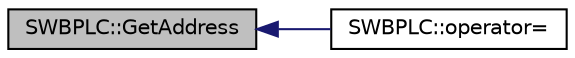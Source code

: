 digraph "SWBPLC::GetAddress"
{
  edge [fontname="Helvetica",fontsize="10",labelfontname="Helvetica",labelfontsize="10"];
  node [fontname="Helvetica",fontsize="10",shape=record];
  rankdir="LR";
  Node1 [label="SWBPLC::GetAddress",height=0.2,width=0.4,color="black", fillcolor="grey75", style="filled", fontcolor="black"];
  Node1 -> Node2 [dir="back",color="midnightblue",fontsize="10",style="solid"];
  Node2 [label="SWBPLC::operator=",height=0.2,width=0.4,color="black", fillcolor="white", style="filled",URL="$class_s_w_b_p_l_c.html#a1e4b8f85d4e8e29429d691e258fea2e7"];
}
